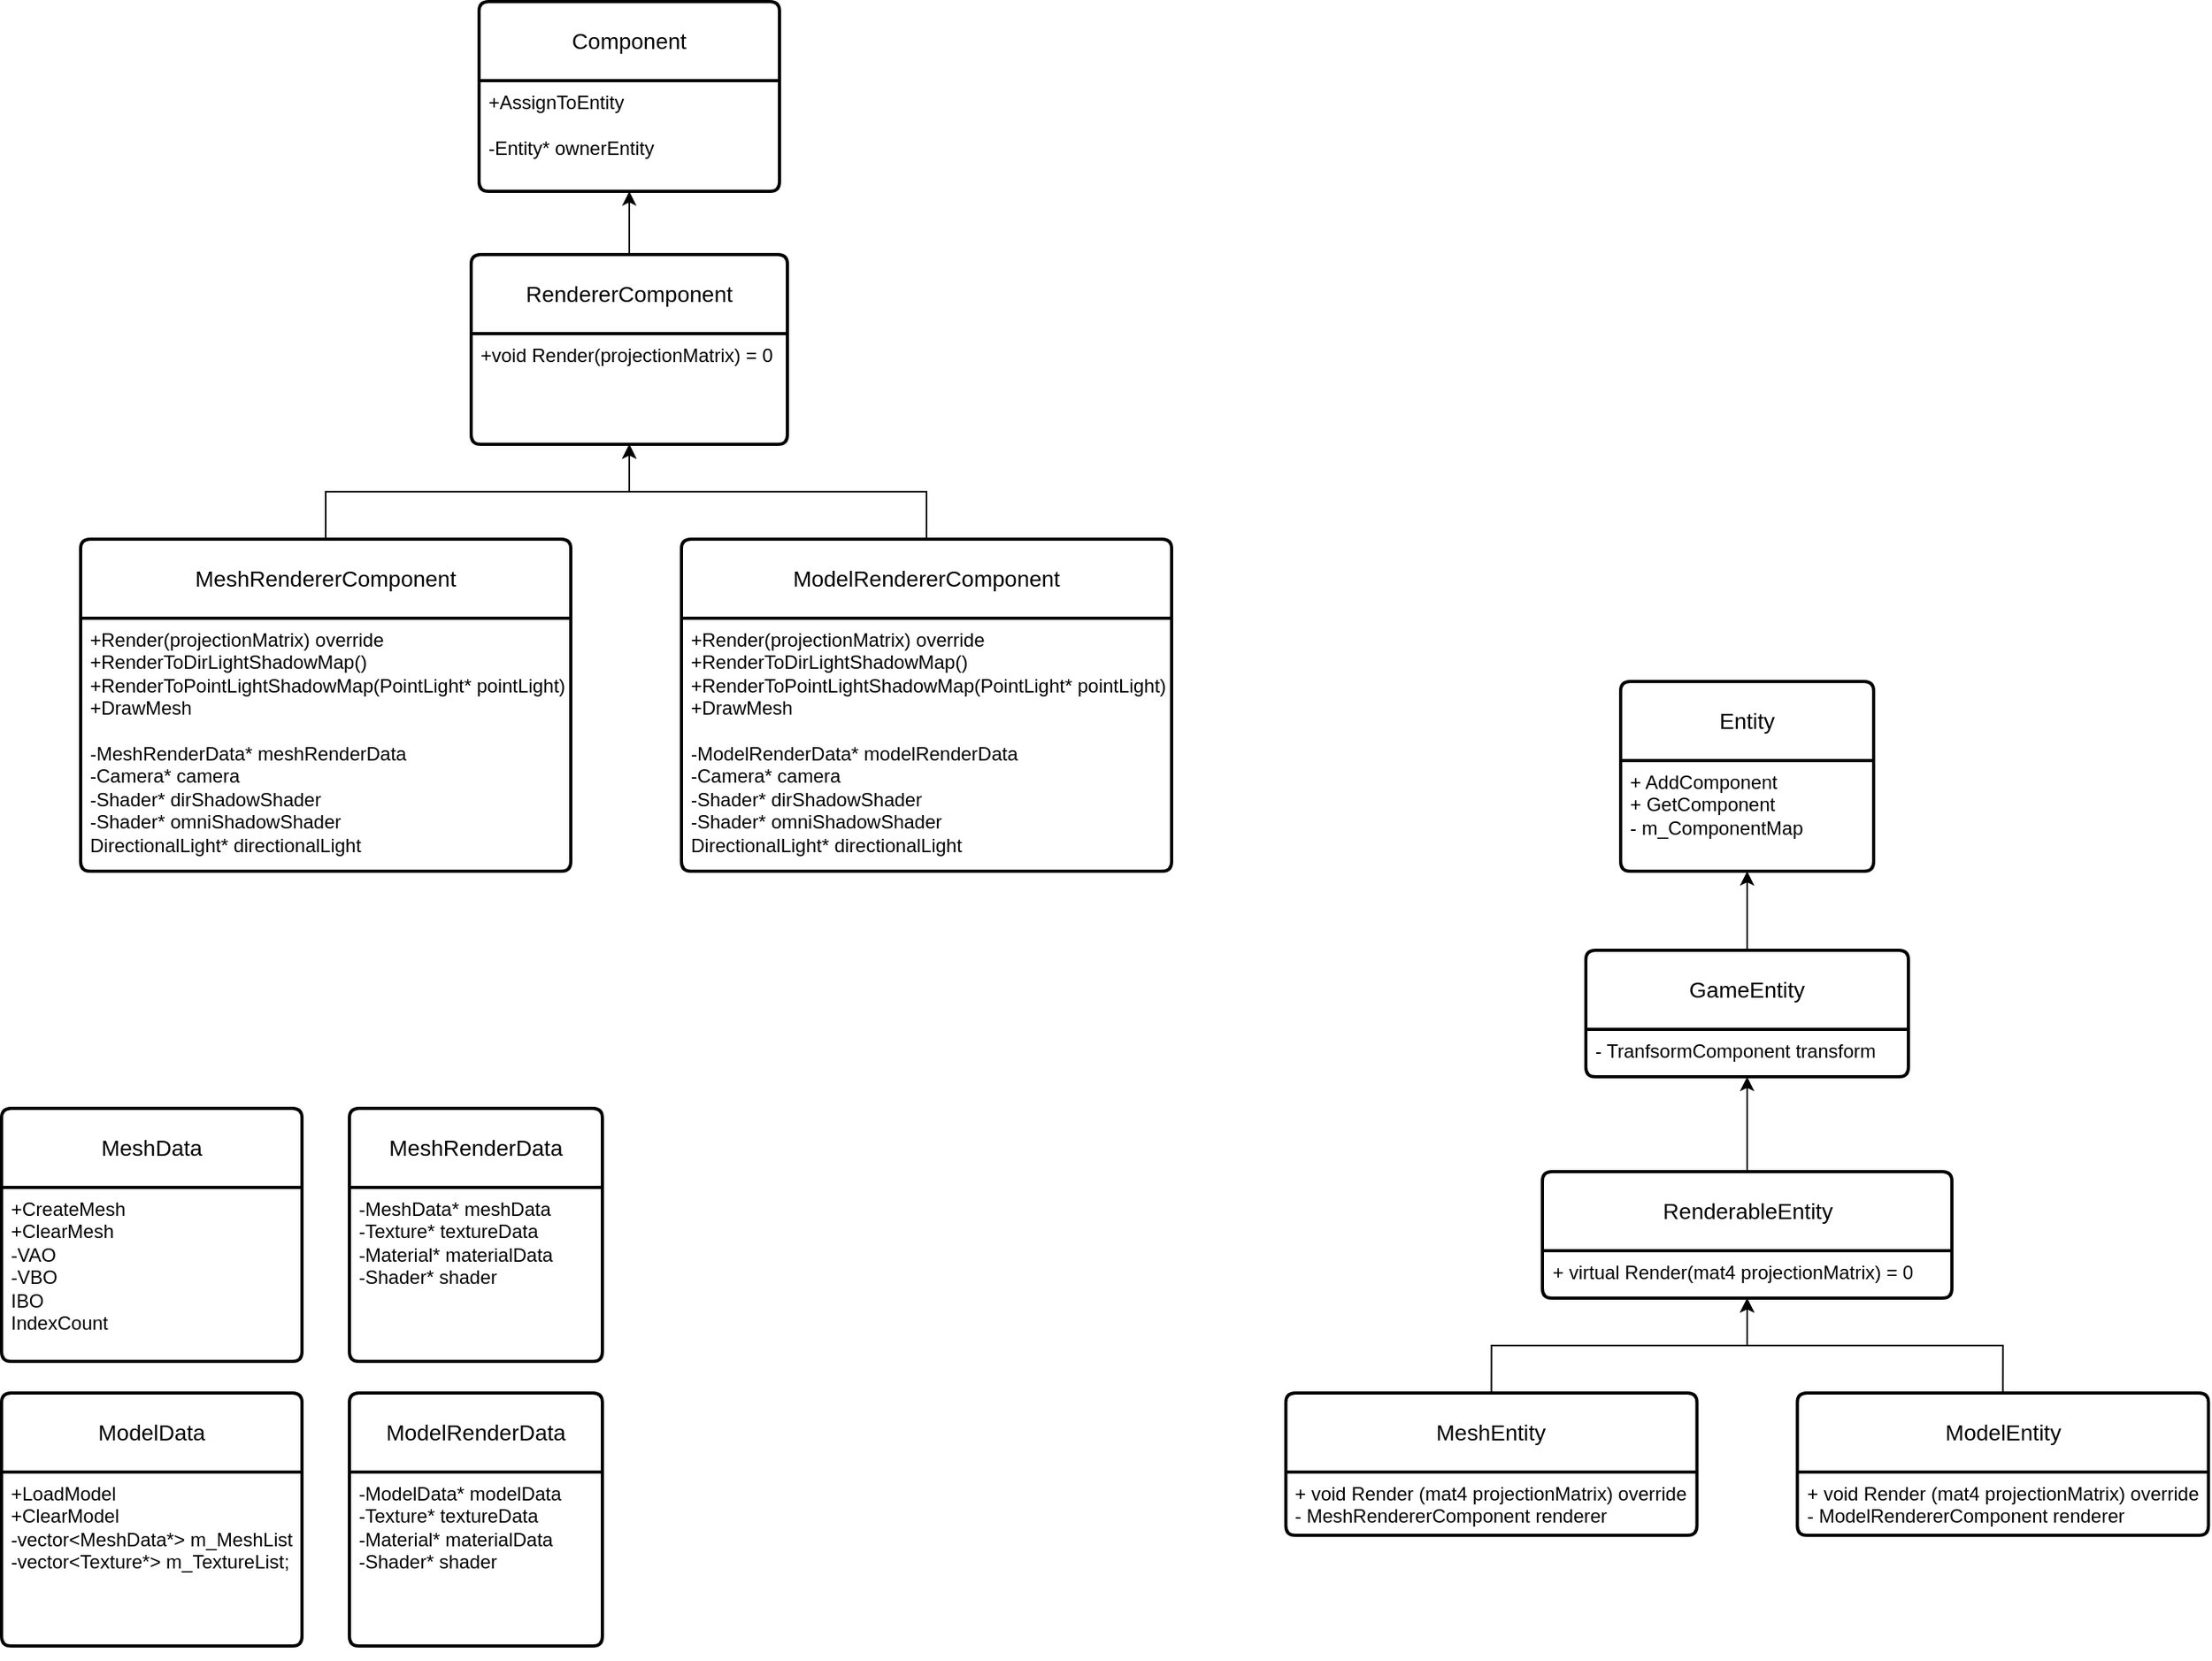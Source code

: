 <mxfile version="24.7.12">
  <diagram name="Sayfa -1" id="r_9fzsrHF56UJzbbvP9M">
    <mxGraphModel dx="2336" dy="1990" grid="1" gridSize="10" guides="1" tooltips="1" connect="1" arrows="1" fold="1" page="1" pageScale="1" pageWidth="827" pageHeight="1169" math="0" shadow="0">
      <root>
        <mxCell id="0" />
        <mxCell id="1" parent="0" />
        <mxCell id="taqkGiib4RyaYYPtje6f-1" value="Entity" style="swimlane;childLayout=stackLayout;horizontal=1;startSize=50;horizontalStack=0;rounded=1;fontSize=14;fontStyle=0;strokeWidth=2;resizeParent=0;resizeLast=1;shadow=0;dashed=0;align=center;arcSize=4;whiteSpace=wrap;html=1;" vertex="1" parent="1">
          <mxGeometry x="214" y="30" width="160" height="120" as="geometry">
            <mxRectangle x="214" y="30" width="80" height="50" as="alternateBounds" />
          </mxGeometry>
        </mxCell>
        <mxCell id="taqkGiib4RyaYYPtje6f-2" value="&lt;span style=&quot;background-color: initial;&quot;&gt;+ AddComponent&lt;/span&gt;&lt;br&gt;+ GetComponent&lt;br&gt;- m_ComponentMap" style="align=left;strokeColor=none;fillColor=none;spacingLeft=4;fontSize=12;verticalAlign=top;resizable=0;rotatable=0;part=1;html=1;" vertex="1" parent="taqkGiib4RyaYYPtje6f-1">
          <mxGeometry y="50" width="160" height="70" as="geometry" />
        </mxCell>
        <mxCell id="taqkGiib4RyaYYPtje6f-5" style="edgeStyle=orthogonalEdgeStyle;rounded=0;orthogonalLoop=1;jettySize=auto;html=1;exitX=0.5;exitY=0;exitDx=0;exitDy=0;entryX=0.5;entryY=1;entryDx=0;entryDy=0;" edge="1" parent="1" source="taqkGiib4RyaYYPtje6f-3" target="taqkGiib4RyaYYPtje6f-2">
          <mxGeometry relative="1" as="geometry" />
        </mxCell>
        <mxCell id="taqkGiib4RyaYYPtje6f-3" value="GameEntity" style="swimlane;childLayout=stackLayout;horizontal=1;startSize=50;horizontalStack=0;rounded=1;fontSize=14;fontStyle=0;strokeWidth=2;resizeParent=0;resizeLast=1;shadow=0;dashed=0;align=center;arcSize=4;whiteSpace=wrap;html=1;" vertex="1" parent="1">
          <mxGeometry x="192" y="200" width="204" height="80" as="geometry">
            <mxRectangle x="214" y="200" width="80" height="50" as="alternateBounds" />
          </mxGeometry>
        </mxCell>
        <mxCell id="taqkGiib4RyaYYPtje6f-4" value="- TranfsormComponent transform" style="align=left;strokeColor=none;fillColor=none;spacingLeft=4;fontSize=12;verticalAlign=top;resizable=0;rotatable=0;part=1;html=1;" vertex="1" parent="taqkGiib4RyaYYPtje6f-3">
          <mxGeometry y="50" width="204" height="30" as="geometry" />
        </mxCell>
        <mxCell id="taqkGiib4RyaYYPtje6f-8" style="edgeStyle=orthogonalEdgeStyle;rounded=0;orthogonalLoop=1;jettySize=auto;html=1;exitX=0.5;exitY=0;exitDx=0;exitDy=0;entryX=0.5;entryY=1;entryDx=0;entryDy=0;" edge="1" parent="1" source="taqkGiib4RyaYYPtje6f-6" target="taqkGiib4RyaYYPtje6f-4">
          <mxGeometry relative="1" as="geometry" />
        </mxCell>
        <mxCell id="taqkGiib4RyaYYPtje6f-6" value="RenderableEntity" style="swimlane;childLayout=stackLayout;horizontal=1;startSize=50;horizontalStack=0;rounded=1;fontSize=14;fontStyle=0;strokeWidth=2;resizeParent=0;resizeLast=1;shadow=0;dashed=0;align=center;arcSize=4;whiteSpace=wrap;html=1;" vertex="1" parent="1">
          <mxGeometry x="164.5" y="340" width="259" height="80" as="geometry">
            <mxRectangle x="214" y="200" width="80" height="50" as="alternateBounds" />
          </mxGeometry>
        </mxCell>
        <mxCell id="taqkGiib4RyaYYPtje6f-7" value="+ virtual Render(mat4 projectionMatrix) = 0" style="align=left;strokeColor=none;fillColor=none;spacingLeft=4;fontSize=12;verticalAlign=top;resizable=0;rotatable=0;part=1;html=1;" vertex="1" parent="taqkGiib4RyaYYPtje6f-6">
          <mxGeometry y="50" width="259" height="30" as="geometry" />
        </mxCell>
        <mxCell id="taqkGiib4RyaYYPtje6f-14" style="edgeStyle=orthogonalEdgeStyle;rounded=0;orthogonalLoop=1;jettySize=auto;html=1;exitX=0.5;exitY=0;exitDx=0;exitDy=0;entryX=0.5;entryY=1;entryDx=0;entryDy=0;" edge="1" parent="1" source="taqkGiib4RyaYYPtje6f-9" target="taqkGiib4RyaYYPtje6f-7">
          <mxGeometry relative="1" as="geometry" />
        </mxCell>
        <mxCell id="taqkGiib4RyaYYPtje6f-9" value="MeshEntity" style="swimlane;childLayout=stackLayout;horizontal=1;startSize=50;horizontalStack=0;rounded=1;fontSize=14;fontStyle=0;strokeWidth=2;resizeParent=0;resizeLast=1;shadow=0;dashed=0;align=center;arcSize=4;whiteSpace=wrap;html=1;" vertex="1" parent="1">
          <mxGeometry x="2.25" y="480" width="260" height="90" as="geometry">
            <mxRectangle x="214" y="200" width="80" height="50" as="alternateBounds" />
          </mxGeometry>
        </mxCell>
        <mxCell id="taqkGiib4RyaYYPtje6f-10" value="+ void Render (mat4 projectionMatrix) override&lt;div&gt;- MeshRendererComponent renderer&lt;/div&gt;" style="align=left;strokeColor=none;fillColor=none;spacingLeft=4;fontSize=12;verticalAlign=top;resizable=0;rotatable=0;part=1;html=1;" vertex="1" parent="taqkGiib4RyaYYPtje6f-9">
          <mxGeometry y="50" width="260" height="40" as="geometry" />
        </mxCell>
        <mxCell id="taqkGiib4RyaYYPtje6f-13" style="edgeStyle=orthogonalEdgeStyle;rounded=0;orthogonalLoop=1;jettySize=auto;html=1;exitX=0.5;exitY=0;exitDx=0;exitDy=0;entryX=0.5;entryY=1;entryDx=0;entryDy=0;" edge="1" parent="1" source="taqkGiib4RyaYYPtje6f-11" target="taqkGiib4RyaYYPtje6f-7">
          <mxGeometry relative="1" as="geometry" />
        </mxCell>
        <mxCell id="taqkGiib4RyaYYPtje6f-11" value="ModelEntity" style="swimlane;childLayout=stackLayout;horizontal=1;startSize=50;horizontalStack=0;rounded=1;fontSize=14;fontStyle=0;strokeWidth=2;resizeParent=0;resizeLast=1;shadow=0;dashed=0;align=center;arcSize=4;whiteSpace=wrap;html=1;" vertex="1" parent="1">
          <mxGeometry x="325.75" y="480" width="260" height="90" as="geometry">
            <mxRectangle x="214" y="200" width="80" height="50" as="alternateBounds" />
          </mxGeometry>
        </mxCell>
        <mxCell id="taqkGiib4RyaYYPtje6f-12" value="+ void Render (mat4 projectionMatrix) override&lt;div&gt;- ModelRendererComponent renderer&lt;/div&gt;" style="align=left;strokeColor=none;fillColor=none;spacingLeft=4;fontSize=12;verticalAlign=top;resizable=0;rotatable=0;part=1;html=1;" vertex="1" parent="taqkGiib4RyaYYPtje6f-11">
          <mxGeometry y="50" width="260" height="40" as="geometry" />
        </mxCell>
        <mxCell id="taqkGiib4RyaYYPtje6f-15" value="MeshRenderData" style="swimlane;childLayout=stackLayout;horizontal=1;startSize=50;horizontalStack=0;rounded=1;fontSize=14;fontStyle=0;strokeWidth=2;resizeParent=0;resizeLast=1;shadow=0;dashed=0;align=center;arcSize=4;whiteSpace=wrap;html=1;" vertex="1" parent="1">
          <mxGeometry x="-590" y="300" width="160" height="160" as="geometry" />
        </mxCell>
        <mxCell id="taqkGiib4RyaYYPtje6f-16" value="-MeshData* meshData&lt;div&gt;-Texture* textureData&lt;/div&gt;&lt;div&gt;-Material* materialData&lt;/div&gt;&lt;div&gt;-Shader* shader&lt;/div&gt;" style="align=left;strokeColor=none;fillColor=none;spacingLeft=4;fontSize=12;verticalAlign=top;resizable=0;rotatable=0;part=1;html=1;" vertex="1" parent="taqkGiib4RyaYYPtje6f-15">
          <mxGeometry y="50" width="160" height="110" as="geometry" />
        </mxCell>
        <mxCell id="taqkGiib4RyaYYPtje6f-19" style="edgeStyle=orthogonalEdgeStyle;rounded=0;orthogonalLoop=1;jettySize=auto;html=1;exitX=0.5;exitY=1;exitDx=0;exitDy=0;entryX=0.5;entryY=1;entryDx=0;entryDy=0;" edge="1" parent="taqkGiib4RyaYYPtje6f-15" source="taqkGiib4RyaYYPtje6f-15" target="taqkGiib4RyaYYPtje6f-16">
          <mxGeometry relative="1" as="geometry" />
        </mxCell>
        <mxCell id="taqkGiib4RyaYYPtje6f-17" value="MeshData" style="swimlane;childLayout=stackLayout;horizontal=1;startSize=50;horizontalStack=0;rounded=1;fontSize=14;fontStyle=0;strokeWidth=2;resizeParent=0;resizeLast=1;shadow=0;dashed=0;align=center;arcSize=4;whiteSpace=wrap;html=1;" vertex="1" parent="1">
          <mxGeometry x="-810" y="300" width="190" height="160" as="geometry" />
        </mxCell>
        <mxCell id="taqkGiib4RyaYYPtje6f-18" value="+CreateMesh&lt;div&gt;+ClearMesh&lt;/div&gt;&lt;div&gt;-VAO&lt;/div&gt;&lt;div&gt;-VBO&lt;/div&gt;&lt;div&gt;IBO&lt;/div&gt;&lt;div&gt;IndexCount&lt;/div&gt;" style="align=left;strokeColor=none;fillColor=none;spacingLeft=4;fontSize=12;verticalAlign=top;resizable=0;rotatable=0;part=1;html=1;" vertex="1" parent="taqkGiib4RyaYYPtje6f-17">
          <mxGeometry y="50" width="190" height="110" as="geometry" />
        </mxCell>
        <mxCell id="taqkGiib4RyaYYPtje6f-37" style="edgeStyle=orthogonalEdgeStyle;rounded=0;orthogonalLoop=1;jettySize=auto;html=1;exitX=0.5;exitY=0;exitDx=0;exitDy=0;entryX=0.5;entryY=1;entryDx=0;entryDy=0;" edge="1" parent="1" source="taqkGiib4RyaYYPtje6f-21" target="taqkGiib4RyaYYPtje6f-35">
          <mxGeometry relative="1" as="geometry" />
        </mxCell>
        <mxCell id="taqkGiib4RyaYYPtje6f-21" value="MeshRendererComponent" style="swimlane;childLayout=stackLayout;horizontal=1;startSize=50;horizontalStack=0;rounded=1;fontSize=14;fontStyle=0;strokeWidth=2;resizeParent=0;resizeLast=1;shadow=0;dashed=0;align=center;arcSize=4;whiteSpace=wrap;html=1;" vertex="1" parent="1">
          <mxGeometry x="-760" y="-60" width="310" height="210" as="geometry" />
        </mxCell>
        <mxCell id="taqkGiib4RyaYYPtje6f-22" value="+Render(projectionMatrix) override&lt;div&gt;+RenderToDirLightShadowMap()&lt;/div&gt;&lt;div&gt;+RenderToPointLightShadowMap(PointLight* pointLight)&lt;/div&gt;&lt;div&gt;+DrawMesh&lt;/div&gt;&lt;div&gt;&lt;br&gt;&lt;/div&gt;&lt;div&gt;-MeshRenderData* meshRenderData&lt;/div&gt;&lt;div&gt;-Camera* camera&lt;/div&gt;&lt;div&gt;-Shader* dirShadowShader&lt;/div&gt;&lt;div&gt;-Shader* omniShadowShader&lt;/div&gt;&lt;div&gt;DirectionalLight* directionalLight&lt;/div&gt;&lt;div&gt;&lt;br&gt;&lt;/div&gt;" style="align=left;strokeColor=none;fillColor=none;spacingLeft=4;fontSize=12;verticalAlign=top;resizable=0;rotatable=0;part=1;html=1;" vertex="1" parent="taqkGiib4RyaYYPtje6f-21">
          <mxGeometry y="50" width="310" height="160" as="geometry" />
        </mxCell>
        <mxCell id="taqkGiib4RyaYYPtje6f-23" style="edgeStyle=orthogonalEdgeStyle;rounded=0;orthogonalLoop=1;jettySize=auto;html=1;exitX=0.5;exitY=1;exitDx=0;exitDy=0;entryX=0.5;entryY=1;entryDx=0;entryDy=0;" edge="1" parent="taqkGiib4RyaYYPtje6f-21" source="taqkGiib4RyaYYPtje6f-21" target="taqkGiib4RyaYYPtje6f-22">
          <mxGeometry relative="1" as="geometry" />
        </mxCell>
        <mxCell id="taqkGiib4RyaYYPtje6f-24" value="ModelData" style="swimlane;childLayout=stackLayout;horizontal=1;startSize=50;horizontalStack=0;rounded=1;fontSize=14;fontStyle=0;strokeWidth=2;resizeParent=0;resizeLast=1;shadow=0;dashed=0;align=center;arcSize=4;whiteSpace=wrap;html=1;" vertex="1" parent="1">
          <mxGeometry x="-810" y="480" width="190" height="160" as="geometry" />
        </mxCell>
        <mxCell id="taqkGiib4RyaYYPtje6f-25" value="+LoadModel&lt;div&gt;+ClearModel&lt;/div&gt;&lt;div&gt;-vector&amp;lt;MeshData*&amp;gt; m_MeshList&lt;/div&gt;&lt;div&gt;-vector&amp;lt;Texture*&amp;gt; m_TextureList;&lt;/div&gt;" style="align=left;strokeColor=none;fillColor=none;spacingLeft=4;fontSize=12;verticalAlign=top;resizable=0;rotatable=0;part=1;html=1;" vertex="1" parent="taqkGiib4RyaYYPtje6f-24">
          <mxGeometry y="50" width="190" height="110" as="geometry" />
        </mxCell>
        <mxCell id="taqkGiib4RyaYYPtje6f-26" value="ModelRenderData" style="swimlane;childLayout=stackLayout;horizontal=1;startSize=50;horizontalStack=0;rounded=1;fontSize=14;fontStyle=0;strokeWidth=2;resizeParent=0;resizeLast=1;shadow=0;dashed=0;align=center;arcSize=4;whiteSpace=wrap;html=1;" vertex="1" parent="1">
          <mxGeometry x="-590" y="480" width="160" height="160" as="geometry" />
        </mxCell>
        <mxCell id="taqkGiib4RyaYYPtje6f-27" value="-ModelData* modelData&lt;div&gt;-Texture* textureData&lt;/div&gt;&lt;div&gt;-Material* materialData&lt;/div&gt;&lt;div&gt;-Shader* shader&lt;/div&gt;" style="align=left;strokeColor=none;fillColor=none;spacingLeft=4;fontSize=12;verticalAlign=top;resizable=0;rotatable=0;part=1;html=1;" vertex="1" parent="taqkGiib4RyaYYPtje6f-26">
          <mxGeometry y="50" width="160" height="110" as="geometry" />
        </mxCell>
        <mxCell id="taqkGiib4RyaYYPtje6f-28" style="edgeStyle=orthogonalEdgeStyle;rounded=0;orthogonalLoop=1;jettySize=auto;html=1;exitX=0.5;exitY=1;exitDx=0;exitDy=0;entryX=0.5;entryY=1;entryDx=0;entryDy=0;" edge="1" parent="taqkGiib4RyaYYPtje6f-26" source="taqkGiib4RyaYYPtje6f-26" target="taqkGiib4RyaYYPtje6f-27">
          <mxGeometry relative="1" as="geometry" />
        </mxCell>
        <mxCell id="taqkGiib4RyaYYPtje6f-38" style="edgeStyle=orthogonalEdgeStyle;rounded=0;orthogonalLoop=1;jettySize=auto;html=1;exitX=0.5;exitY=0;exitDx=0;exitDy=0;entryX=0.5;entryY=1;entryDx=0;entryDy=0;" edge="1" parent="1" source="taqkGiib4RyaYYPtje6f-29" target="taqkGiib4RyaYYPtje6f-35">
          <mxGeometry relative="1" as="geometry" />
        </mxCell>
        <mxCell id="taqkGiib4RyaYYPtje6f-29" value="ModelRendererComponent" style="swimlane;childLayout=stackLayout;horizontal=1;startSize=50;horizontalStack=0;rounded=1;fontSize=14;fontStyle=0;strokeWidth=2;resizeParent=0;resizeLast=1;shadow=0;dashed=0;align=center;arcSize=4;whiteSpace=wrap;html=1;" vertex="1" parent="1">
          <mxGeometry x="-380" y="-60" width="310" height="210" as="geometry" />
        </mxCell>
        <mxCell id="taqkGiib4RyaYYPtje6f-30" value="+Render(projectionMatrix) override&lt;div&gt;+RenderToDirLightShadowMap()&lt;/div&gt;&lt;div&gt;+RenderToPointLightShadowMap(PointLight* pointLight)&lt;/div&gt;&lt;div&gt;+DrawMesh&lt;/div&gt;&lt;div&gt;&lt;br&gt;&lt;/div&gt;&lt;div&gt;-ModelRenderData* modelRenderData&lt;br&gt;&lt;/div&gt;&lt;div&gt;-Camera* camera&lt;/div&gt;&lt;div&gt;-Shader* dirShadowShader&lt;/div&gt;&lt;div&gt;-Shader* omniShadowShader&lt;/div&gt;&lt;div&gt;DirectionalLight* directionalLight&lt;/div&gt;&lt;div&gt;&lt;br&gt;&lt;/div&gt;" style="align=left;strokeColor=none;fillColor=none;spacingLeft=4;fontSize=12;verticalAlign=top;resizable=0;rotatable=0;part=1;html=1;" vertex="1" parent="taqkGiib4RyaYYPtje6f-29">
          <mxGeometry y="50" width="310" height="160" as="geometry" />
        </mxCell>
        <mxCell id="taqkGiib4RyaYYPtje6f-31" style="edgeStyle=orthogonalEdgeStyle;rounded=0;orthogonalLoop=1;jettySize=auto;html=1;exitX=0.5;exitY=1;exitDx=0;exitDy=0;entryX=0.5;entryY=1;entryDx=0;entryDy=0;" edge="1" parent="taqkGiib4RyaYYPtje6f-29" source="taqkGiib4RyaYYPtje6f-29" target="taqkGiib4RyaYYPtje6f-30">
          <mxGeometry relative="1" as="geometry" />
        </mxCell>
        <mxCell id="taqkGiib4RyaYYPtje6f-32" value="Component" style="swimlane;childLayout=stackLayout;horizontal=1;startSize=50;horizontalStack=0;rounded=1;fontSize=14;fontStyle=0;strokeWidth=2;resizeParent=0;resizeLast=1;shadow=0;dashed=0;align=center;arcSize=4;whiteSpace=wrap;html=1;" vertex="1" parent="1">
          <mxGeometry x="-508" y="-400" width="190" height="120" as="geometry" />
        </mxCell>
        <mxCell id="taqkGiib4RyaYYPtje6f-33" value="+AssignToEntity&lt;div&gt;&lt;br&gt;&lt;/div&gt;&lt;div&gt;-Entity* ownerEntity&lt;/div&gt;" style="align=left;strokeColor=none;fillColor=none;spacingLeft=4;fontSize=12;verticalAlign=top;resizable=0;rotatable=0;part=1;html=1;" vertex="1" parent="taqkGiib4RyaYYPtje6f-32">
          <mxGeometry y="50" width="190" height="70" as="geometry" />
        </mxCell>
        <mxCell id="taqkGiib4RyaYYPtje6f-36" style="edgeStyle=orthogonalEdgeStyle;rounded=0;orthogonalLoop=1;jettySize=auto;html=1;entryX=0.5;entryY=1;entryDx=0;entryDy=0;" edge="1" parent="1" source="taqkGiib4RyaYYPtje6f-34" target="taqkGiib4RyaYYPtje6f-33">
          <mxGeometry relative="1" as="geometry" />
        </mxCell>
        <mxCell id="taqkGiib4RyaYYPtje6f-34" value="RendererComponent" style="swimlane;childLayout=stackLayout;horizontal=1;startSize=50;horizontalStack=0;rounded=1;fontSize=14;fontStyle=0;strokeWidth=2;resizeParent=0;resizeLast=1;shadow=0;dashed=0;align=center;arcSize=4;whiteSpace=wrap;html=1;" vertex="1" parent="1">
          <mxGeometry x="-513" y="-240" width="200" height="120" as="geometry" />
        </mxCell>
        <mxCell id="taqkGiib4RyaYYPtje6f-35" value="+void Render(projectionMatrix) = 0" style="align=left;strokeColor=none;fillColor=none;spacingLeft=4;fontSize=12;verticalAlign=top;resizable=0;rotatable=0;part=1;html=1;" vertex="1" parent="taqkGiib4RyaYYPtje6f-34">
          <mxGeometry y="50" width="200" height="70" as="geometry" />
        </mxCell>
      </root>
    </mxGraphModel>
  </diagram>
</mxfile>
